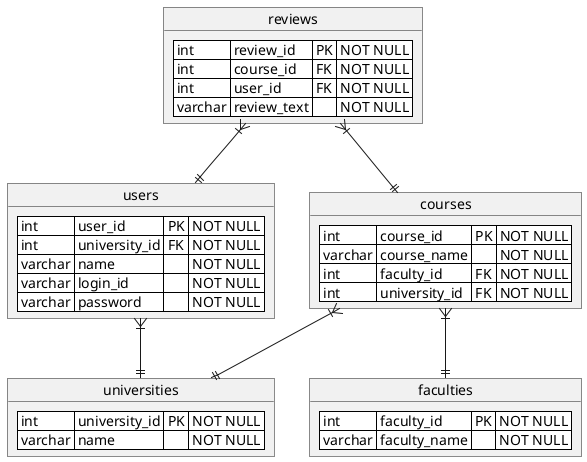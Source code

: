 @startuml

object users {
<#white>| int | user_id | PK | NOT NULL |
<#white>| int | university_id | FK | NOT NULL |
<#white>| varchar | name | | NOT NULL |
<#white>| varchar | login_id |  | NOT NULL |
<#white>| varchar | password |  | NOT NULL |
}

object universities {
<#white>| int | university_id | PK | NOT NULL |
<#white>| varchar | name | | NOT NULL |
}

object faculties {
<#white>| int | faculty_id | PK | NOT NULL |
<#white>| varchar | faculty_name | | NOT NULL |
}

object courses {
<#white>| int | course_id | PK | NOT NULL |
<#white>| varchar | course_name | | NOT NULL |
<#white>| int | faculty_id | FK | NOT NULL |
<#white>| int | university_id | FK | NOT NULL |
}

object reviews {
<#white>| int | review_id | PK | NOT NULL |
<#white>| int | course_id | FK | NOT NULL |
<#white>| int | user_id | FK | NOT NULL |
<#white>| varchar | review_text |  | NOT NULL |
}


users }|--|| universities
courses }|--|| universities
courses }|--|| faculties
reviews }|--|| courses
reviews }|--|| users
@enduml